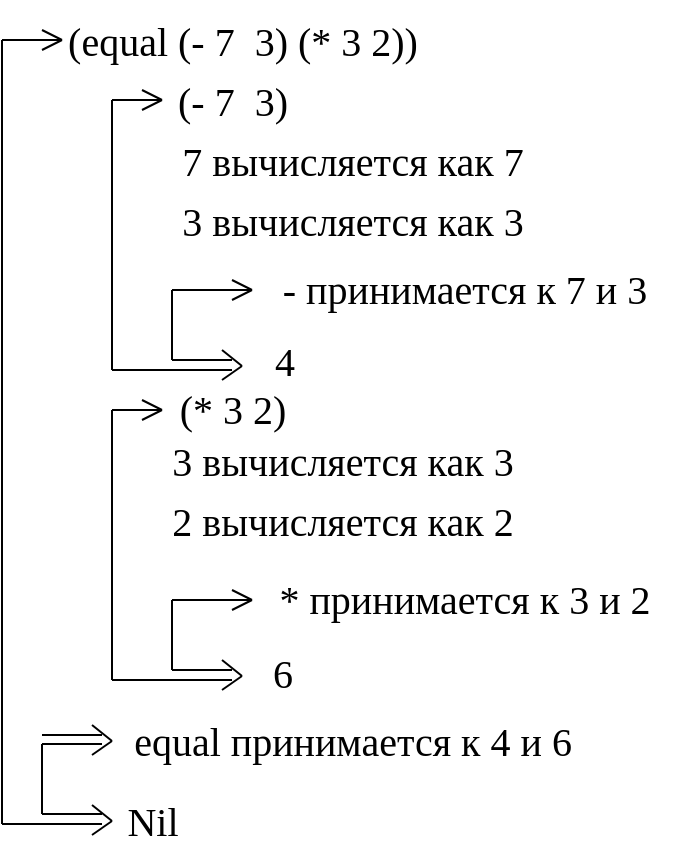 <mxfile version="20.8.23" type="device"><diagram name="Trang-1" id="1fn2Cw1G5T-rGmBfo2Hz"><mxGraphModel dx="784" dy="459" grid="1" gridSize="10" guides="1" tooltips="1" connect="1" arrows="1" fold="1" page="1" pageScale="1" pageWidth="827" pageHeight="1169" math="0" shadow="0"><root><mxCell id="0"/><mxCell id="1" parent="0"/><mxCell id="bhXQW2SDa0CczNEd1UUG-1" value="" style="endArrow=none;html=1;rounded=0;fontFamily=Times New Roman;fontSize=20;" edge="1" parent="1"><mxGeometry width="50" height="50" relative="1" as="geometry"><mxPoint x="110" y="80" as="sourcePoint"/><mxPoint x="100" y="85" as="targetPoint"/></mxGeometry></mxCell><mxCell id="bhXQW2SDa0CczNEd1UUG-2" value="" style="endArrow=none;html=1;rounded=0;" edge="1" parent="1"><mxGeometry width="50" height="50" relative="1" as="geometry"><mxPoint x="80" y="472" as="sourcePoint"/><mxPoint x="80" y="80" as="targetPoint"/></mxGeometry></mxCell><mxCell id="bhXQW2SDa0CczNEd1UUG-3" value="&lt;font face=&quot;Times New Roman&quot; style=&quot;font-size: 20px;&quot;&gt;(equal (- 7&amp;nbsp; 3) (* 3 2))&lt;/font&gt;" style="text;html=1;align=center;verticalAlign=middle;resizable=0;points=[];autosize=1;strokeColor=none;fillColor=none;" vertex="1" parent="1"><mxGeometry x="100" y="60" width="200" height="40" as="geometry"/></mxCell><mxCell id="bhXQW2SDa0CczNEd1UUG-4" value="7 вычисляется как 7" style="text;html=1;align=center;verticalAlign=middle;resizable=0;points=[];autosize=1;strokeColor=none;fillColor=none;fontSize=20;fontFamily=Times New Roman;" vertex="1" parent="1"><mxGeometry x="160" y="120" width="190" height="40" as="geometry"/></mxCell><mxCell id="bhXQW2SDa0CczNEd1UUG-5" value="4" style="text;html=1;align=center;verticalAlign=middle;resizable=0;points=[];autosize=1;strokeColor=none;fillColor=none;fontSize=20;fontFamily=Times New Roman;" vertex="1" parent="1"><mxGeometry x="206" y="220" width="30" height="40" as="geometry"/></mxCell><mxCell id="bhXQW2SDa0CczNEd1UUG-6" value="Nil" style="text;html=1;align=center;verticalAlign=middle;resizable=0;points=[];autosize=1;strokeColor=none;fillColor=none;fontSize=20;fontFamily=Times New Roman;" vertex="1" parent="1"><mxGeometry x="130" y="450" width="50" height="40" as="geometry"/></mxCell><mxCell id="bhXQW2SDa0CczNEd1UUG-7" value="3 вычисляется как 3" style="text;html=1;align=center;verticalAlign=middle;resizable=0;points=[];autosize=1;strokeColor=none;fillColor=none;fontSize=20;fontFamily=Times New Roman;" vertex="1" parent="1"><mxGeometry x="160" y="150" width="190" height="40" as="geometry"/></mxCell><mxCell id="bhXQW2SDa0CczNEd1UUG-8" value="(- 7&amp;nbsp; 3)" style="text;html=1;align=center;verticalAlign=middle;resizable=0;points=[];autosize=1;strokeColor=none;fillColor=none;fontSize=20;fontFamily=Times New Roman;" vertex="1" parent="1"><mxGeometry x="155" y="90" width="80" height="40" as="geometry"/></mxCell><mxCell id="bhXQW2SDa0CczNEd1UUG-9" value="- принимается к 7 и 3" style="text;html=1;align=center;verticalAlign=middle;resizable=0;points=[];autosize=1;strokeColor=none;fillColor=none;fontSize=20;fontFamily=Times New Roman;" vertex="1" parent="1"><mxGeometry x="206" y="184" width="210" height="40" as="geometry"/></mxCell><mxCell id="bhXQW2SDa0CczNEd1UUG-10" value="equal принимается к 4 и 6" style="text;html=1;align=center;verticalAlign=middle;resizable=0;points=[];autosize=1;strokeColor=none;fillColor=none;fontSize=20;fontFamily=Times New Roman;" vertex="1" parent="1"><mxGeometry x="135" y="410" width="240" height="40" as="geometry"/></mxCell><mxCell id="bhXQW2SDa0CczNEd1UUG-11" value="" style="endArrow=none;html=1;rounded=0;fontFamily=Times New Roman;fontSize=20;" edge="1" parent="1"><mxGeometry width="50" height="50" relative="1" as="geometry"><mxPoint x="135" y="245" as="sourcePoint"/><mxPoint x="135" y="110" as="targetPoint"/></mxGeometry></mxCell><mxCell id="bhXQW2SDa0CczNEd1UUG-12" value="" style="endArrow=none;html=1;rounded=0;fontFamily=Times New Roman;fontSize=20;" edge="1" parent="1"><mxGeometry width="50" height="50" relative="1" as="geometry"><mxPoint x="165" y="240" as="sourcePoint"/><mxPoint x="165" y="205" as="targetPoint"/></mxGeometry></mxCell><mxCell id="bhXQW2SDa0CczNEd1UUG-13" value="" style="endArrow=none;html=1;rounded=0;fontFamily=Times New Roman;fontSize=20;" edge="1" parent="1"><mxGeometry width="50" height="50" relative="1" as="geometry"><mxPoint x="165" y="240" as="sourcePoint"/><mxPoint x="195" y="240" as="targetPoint"/></mxGeometry></mxCell><mxCell id="bhXQW2SDa0CczNEd1UUG-14" value="" style="endArrow=none;html=1;rounded=0;fontFamily=Times New Roman;fontSize=20;" edge="1" parent="1"><mxGeometry width="50" height="50" relative="1" as="geometry"><mxPoint x="135" y="245" as="sourcePoint"/><mxPoint x="195" y="245" as="targetPoint"/></mxGeometry></mxCell><mxCell id="bhXQW2SDa0CczNEd1UUG-15" value="" style="endArrow=none;html=1;rounded=0;fontFamily=Times New Roman;fontSize=20;" edge="1" parent="1"><mxGeometry width="50" height="50" relative="1" as="geometry"><mxPoint x="80" y="80" as="sourcePoint"/><mxPoint x="110" y="80" as="targetPoint"/></mxGeometry></mxCell><mxCell id="bhXQW2SDa0CczNEd1UUG-16" value="" style="endArrow=none;html=1;rounded=0;fontFamily=Times New Roman;fontSize=20;" edge="1" parent="1"><mxGeometry width="50" height="50" relative="1" as="geometry"><mxPoint x="100" y="75" as="sourcePoint"/><mxPoint x="110" y="80" as="targetPoint"/></mxGeometry></mxCell><mxCell id="bhXQW2SDa0CczNEd1UUG-17" value="" style="endArrow=none;html=1;rounded=0;fontFamily=Times New Roman;fontSize=20;" edge="1" parent="1"><mxGeometry width="50" height="50" relative="1" as="geometry"><mxPoint x="160" y="110" as="sourcePoint"/><mxPoint x="150" y="115" as="targetPoint"/></mxGeometry></mxCell><mxCell id="bhXQW2SDa0CczNEd1UUG-18" value="" style="endArrow=none;html=1;rounded=0;fontFamily=Times New Roman;fontSize=20;" edge="1" parent="1"><mxGeometry width="50" height="50" relative="1" as="geometry"><mxPoint x="150" y="105" as="sourcePoint"/><mxPoint x="160" y="110" as="targetPoint"/></mxGeometry></mxCell><mxCell id="bhXQW2SDa0CczNEd1UUG-19" value="" style="endArrow=none;html=1;rounded=0;fontFamily=Times New Roman;fontSize=20;" edge="1" parent="1"><mxGeometry width="50" height="50" relative="1" as="geometry"><mxPoint x="135" y="110" as="sourcePoint"/><mxPoint x="159" y="110" as="targetPoint"/></mxGeometry></mxCell><mxCell id="bhXQW2SDa0CczNEd1UUG-20" value="" style="endArrow=none;html=1;rounded=0;fontFamily=Times New Roman;fontSize=20;" edge="1" parent="1"><mxGeometry width="50" height="50" relative="1" as="geometry"><mxPoint x="205" y="205" as="sourcePoint"/><mxPoint x="195" y="210" as="targetPoint"/></mxGeometry></mxCell><mxCell id="bhXQW2SDa0CczNEd1UUG-21" value="" style="endArrow=none;html=1;rounded=0;fontFamily=Times New Roman;fontSize=20;" edge="1" parent="1"><mxGeometry width="50" height="50" relative="1" as="geometry"><mxPoint x="195" y="200" as="sourcePoint"/><mxPoint x="205" y="205" as="targetPoint"/></mxGeometry></mxCell><mxCell id="bhXQW2SDa0CczNEd1UUG-22" value="" style="endArrow=none;html=1;rounded=0;fontFamily=Times New Roman;fontSize=20;" edge="1" parent="1"><mxGeometry width="50" height="50" relative="1" as="geometry"><mxPoint x="165" y="205" as="sourcePoint"/><mxPoint x="205" y="205" as="targetPoint"/></mxGeometry></mxCell><mxCell id="bhXQW2SDa0CczNEd1UUG-23" value="" style="endArrow=none;html=1;rounded=0;fontFamily=Times New Roman;fontSize=20;" edge="1" parent="1"><mxGeometry width="50" height="50" relative="1" as="geometry"><mxPoint x="200" y="243" as="sourcePoint"/><mxPoint x="190" y="250" as="targetPoint"/></mxGeometry></mxCell><mxCell id="bhXQW2SDa0CczNEd1UUG-24" value="" style="endArrow=none;html=1;rounded=0;fontFamily=Times New Roman;fontSize=20;" edge="1" parent="1"><mxGeometry width="50" height="50" relative="1" as="geometry"><mxPoint x="190" y="235" as="sourcePoint"/><mxPoint x="200" y="243" as="targetPoint"/></mxGeometry></mxCell><mxCell id="bhXQW2SDa0CczNEd1UUG-25" value="" style="endArrow=none;html=1;rounded=0;fontFamily=Times New Roman;fontSize=20;" edge="1" parent="1"><mxGeometry width="50" height="50" relative="1" as="geometry"><mxPoint x="100" y="427.5" as="sourcePoint"/><mxPoint x="130" y="427.5" as="targetPoint"/></mxGeometry></mxCell><mxCell id="bhXQW2SDa0CczNEd1UUG-26" value="" style="endArrow=none;html=1;rounded=0;fontFamily=Times New Roman;fontSize=20;" edge="1" parent="1"><mxGeometry width="50" height="50" relative="1" as="geometry"><mxPoint x="100" y="432" as="sourcePoint"/><mxPoint x="130" y="432" as="targetPoint"/></mxGeometry></mxCell><mxCell id="bhXQW2SDa0CczNEd1UUG-27" value="" style="endArrow=none;html=1;rounded=0;fontFamily=Times New Roman;fontSize=20;" edge="1" parent="1"><mxGeometry width="50" height="50" relative="1" as="geometry"><mxPoint x="135" y="430.5" as="sourcePoint"/><mxPoint x="125" y="437.5" as="targetPoint"/></mxGeometry></mxCell><mxCell id="bhXQW2SDa0CczNEd1UUG-28" value="" style="endArrow=none;html=1;rounded=0;fontFamily=Times New Roman;fontSize=20;" edge="1" parent="1"><mxGeometry width="50" height="50" relative="1" as="geometry"><mxPoint x="125" y="422.5" as="sourcePoint"/><mxPoint x="135" y="430.5" as="targetPoint"/></mxGeometry></mxCell><mxCell id="bhXQW2SDa0CczNEd1UUG-29" value="" style="endArrow=none;html=1;rounded=0;fontFamily=Times New Roman;fontSize=20;" edge="1" parent="1"><mxGeometry width="50" height="50" relative="1" as="geometry"><mxPoint x="100" y="467" as="sourcePoint"/><mxPoint x="100" y="432" as="targetPoint"/></mxGeometry></mxCell><mxCell id="bhXQW2SDa0CczNEd1UUG-30" value="" style="endArrow=none;html=1;rounded=0;fontFamily=Times New Roman;fontSize=20;" edge="1" parent="1"><mxGeometry width="50" height="50" relative="1" as="geometry"><mxPoint x="100" y="467" as="sourcePoint"/><mxPoint x="130" y="467" as="targetPoint"/></mxGeometry></mxCell><mxCell id="bhXQW2SDa0CczNEd1UUG-31" value="" style="endArrow=none;html=1;rounded=0;fontFamily=Times New Roman;fontSize=20;" edge="1" parent="1"><mxGeometry width="50" height="50" relative="1" as="geometry"><mxPoint x="135" y="470.5" as="sourcePoint"/><mxPoint x="125" y="477.5" as="targetPoint"/></mxGeometry></mxCell><mxCell id="bhXQW2SDa0CczNEd1UUG-32" value="" style="endArrow=none;html=1;rounded=0;fontFamily=Times New Roman;fontSize=20;" edge="1" parent="1"><mxGeometry width="50" height="50" relative="1" as="geometry"><mxPoint x="125" y="462.5" as="sourcePoint"/><mxPoint x="135" y="470.5" as="targetPoint"/></mxGeometry></mxCell><mxCell id="bhXQW2SDa0CczNEd1UUG-33" value="2 вычисляется как 2" style="text;html=1;align=center;verticalAlign=middle;resizable=0;points=[];autosize=1;strokeColor=none;fillColor=none;fontSize=20;fontFamily=Times New Roman;" vertex="1" parent="1"><mxGeometry x="155" y="300" width="190" height="40" as="geometry"/></mxCell><mxCell id="bhXQW2SDa0CczNEd1UUG-34" value="3 вычисляется как 3" style="text;html=1;align=center;verticalAlign=middle;resizable=0;points=[];autosize=1;strokeColor=none;fillColor=none;fontSize=20;fontFamily=Times New Roman;" vertex="1" parent="1"><mxGeometry x="155" y="270" width="190" height="40" as="geometry"/></mxCell><mxCell id="bhXQW2SDa0CczNEd1UUG-35" value="* принимается к 3 и 2" style="text;html=1;align=center;verticalAlign=middle;resizable=0;points=[];autosize=1;strokeColor=none;fillColor=none;fontSize=20;fontFamily=Times New Roman;" vertex="1" parent="1"><mxGeometry x="206" y="339" width="210" height="40" as="geometry"/></mxCell><mxCell id="bhXQW2SDa0CczNEd1UUG-36" value="" style="endArrow=none;html=1;rounded=0;fontFamily=Times New Roman;fontSize=20;" edge="1" parent="1"><mxGeometry width="50" height="50" relative="1" as="geometry"><mxPoint x="135" y="400" as="sourcePoint"/><mxPoint x="135" y="265" as="targetPoint"/></mxGeometry></mxCell><mxCell id="bhXQW2SDa0CczNEd1UUG-37" value="" style="endArrow=none;html=1;rounded=0;fontFamily=Times New Roman;fontSize=20;" edge="1" parent="1"><mxGeometry width="50" height="50" relative="1" as="geometry"><mxPoint x="165" y="395" as="sourcePoint"/><mxPoint x="165" y="360" as="targetPoint"/></mxGeometry></mxCell><mxCell id="bhXQW2SDa0CczNEd1UUG-38" value="" style="endArrow=none;html=1;rounded=0;fontFamily=Times New Roman;fontSize=20;" edge="1" parent="1"><mxGeometry width="50" height="50" relative="1" as="geometry"><mxPoint x="165" y="395" as="sourcePoint"/><mxPoint x="195" y="395" as="targetPoint"/></mxGeometry></mxCell><mxCell id="bhXQW2SDa0CczNEd1UUG-39" value="" style="endArrow=none;html=1;rounded=0;fontFamily=Times New Roman;fontSize=20;" edge="1" parent="1"><mxGeometry width="50" height="50" relative="1" as="geometry"><mxPoint x="135" y="400" as="sourcePoint"/><mxPoint x="195" y="400" as="targetPoint"/></mxGeometry></mxCell><mxCell id="bhXQW2SDa0CczNEd1UUG-40" value="" style="endArrow=none;html=1;rounded=0;fontFamily=Times New Roman;fontSize=20;" edge="1" parent="1"><mxGeometry width="50" height="50" relative="1" as="geometry"><mxPoint x="160" y="265" as="sourcePoint"/><mxPoint x="150" y="270" as="targetPoint"/></mxGeometry></mxCell><mxCell id="bhXQW2SDa0CczNEd1UUG-41" value="" style="endArrow=none;html=1;rounded=0;fontFamily=Times New Roman;fontSize=20;" edge="1" parent="1"><mxGeometry width="50" height="50" relative="1" as="geometry"><mxPoint x="150" y="260" as="sourcePoint"/><mxPoint x="160" y="265" as="targetPoint"/></mxGeometry></mxCell><mxCell id="bhXQW2SDa0CczNEd1UUG-42" value="" style="endArrow=none;html=1;rounded=0;fontFamily=Times New Roman;fontSize=20;" edge="1" parent="1"><mxGeometry width="50" height="50" relative="1" as="geometry"><mxPoint x="135" y="265" as="sourcePoint"/><mxPoint x="159" y="265" as="targetPoint"/></mxGeometry></mxCell><mxCell id="bhXQW2SDa0CczNEd1UUG-43" value="" style="endArrow=none;html=1;rounded=0;fontFamily=Times New Roman;fontSize=20;" edge="1" parent="1"><mxGeometry width="50" height="50" relative="1" as="geometry"><mxPoint x="205" y="360" as="sourcePoint"/><mxPoint x="195" y="365" as="targetPoint"/></mxGeometry></mxCell><mxCell id="bhXQW2SDa0CczNEd1UUG-44" value="" style="endArrow=none;html=1;rounded=0;fontFamily=Times New Roman;fontSize=20;" edge="1" parent="1"><mxGeometry width="50" height="50" relative="1" as="geometry"><mxPoint x="195" y="355" as="sourcePoint"/><mxPoint x="205" y="360" as="targetPoint"/></mxGeometry></mxCell><mxCell id="bhXQW2SDa0CczNEd1UUG-45" value="" style="endArrow=none;html=1;rounded=0;fontFamily=Times New Roman;fontSize=20;" edge="1" parent="1"><mxGeometry width="50" height="50" relative="1" as="geometry"><mxPoint x="165" y="360" as="sourcePoint"/><mxPoint x="205" y="360" as="targetPoint"/></mxGeometry></mxCell><mxCell id="bhXQW2SDa0CczNEd1UUG-46" value="" style="endArrow=none;html=1;rounded=0;fontFamily=Times New Roman;fontSize=20;" edge="1" parent="1"><mxGeometry width="50" height="50" relative="1" as="geometry"><mxPoint x="200" y="398" as="sourcePoint"/><mxPoint x="190" y="405" as="targetPoint"/></mxGeometry></mxCell><mxCell id="bhXQW2SDa0CczNEd1UUG-47" value="" style="endArrow=none;html=1;rounded=0;fontFamily=Times New Roman;fontSize=20;" edge="1" parent="1"><mxGeometry width="50" height="50" relative="1" as="geometry"><mxPoint x="190" y="390" as="sourcePoint"/><mxPoint x="200" y="398" as="targetPoint"/></mxGeometry></mxCell><mxCell id="bhXQW2SDa0CczNEd1UUG-48" value="(* 3 2)" style="text;html=1;align=center;verticalAlign=middle;resizable=0;points=[];autosize=1;strokeColor=none;fillColor=none;fontSize=20;fontFamily=Times New Roman;" vertex="1" parent="1"><mxGeometry x="155" y="244" width="80" height="40" as="geometry"/></mxCell><mxCell id="bhXQW2SDa0CczNEd1UUG-49" value="6" style="text;html=1;align=center;verticalAlign=middle;resizable=0;points=[];autosize=1;strokeColor=none;fillColor=none;fontSize=20;fontFamily=Times New Roman;" vertex="1" parent="1"><mxGeometry x="205" y="376" width="30" height="40" as="geometry"/></mxCell><mxCell id="bhXQW2SDa0CczNEd1UUG-50" value="" style="endArrow=none;html=1;rounded=0;fontFamily=Times New Roman;fontSize=20;" edge="1" parent="1"><mxGeometry width="50" height="50" relative="1" as="geometry"><mxPoint x="80" y="472" as="sourcePoint"/><mxPoint x="130" y="472" as="targetPoint"/></mxGeometry></mxCell></root></mxGraphModel></diagram></mxfile>